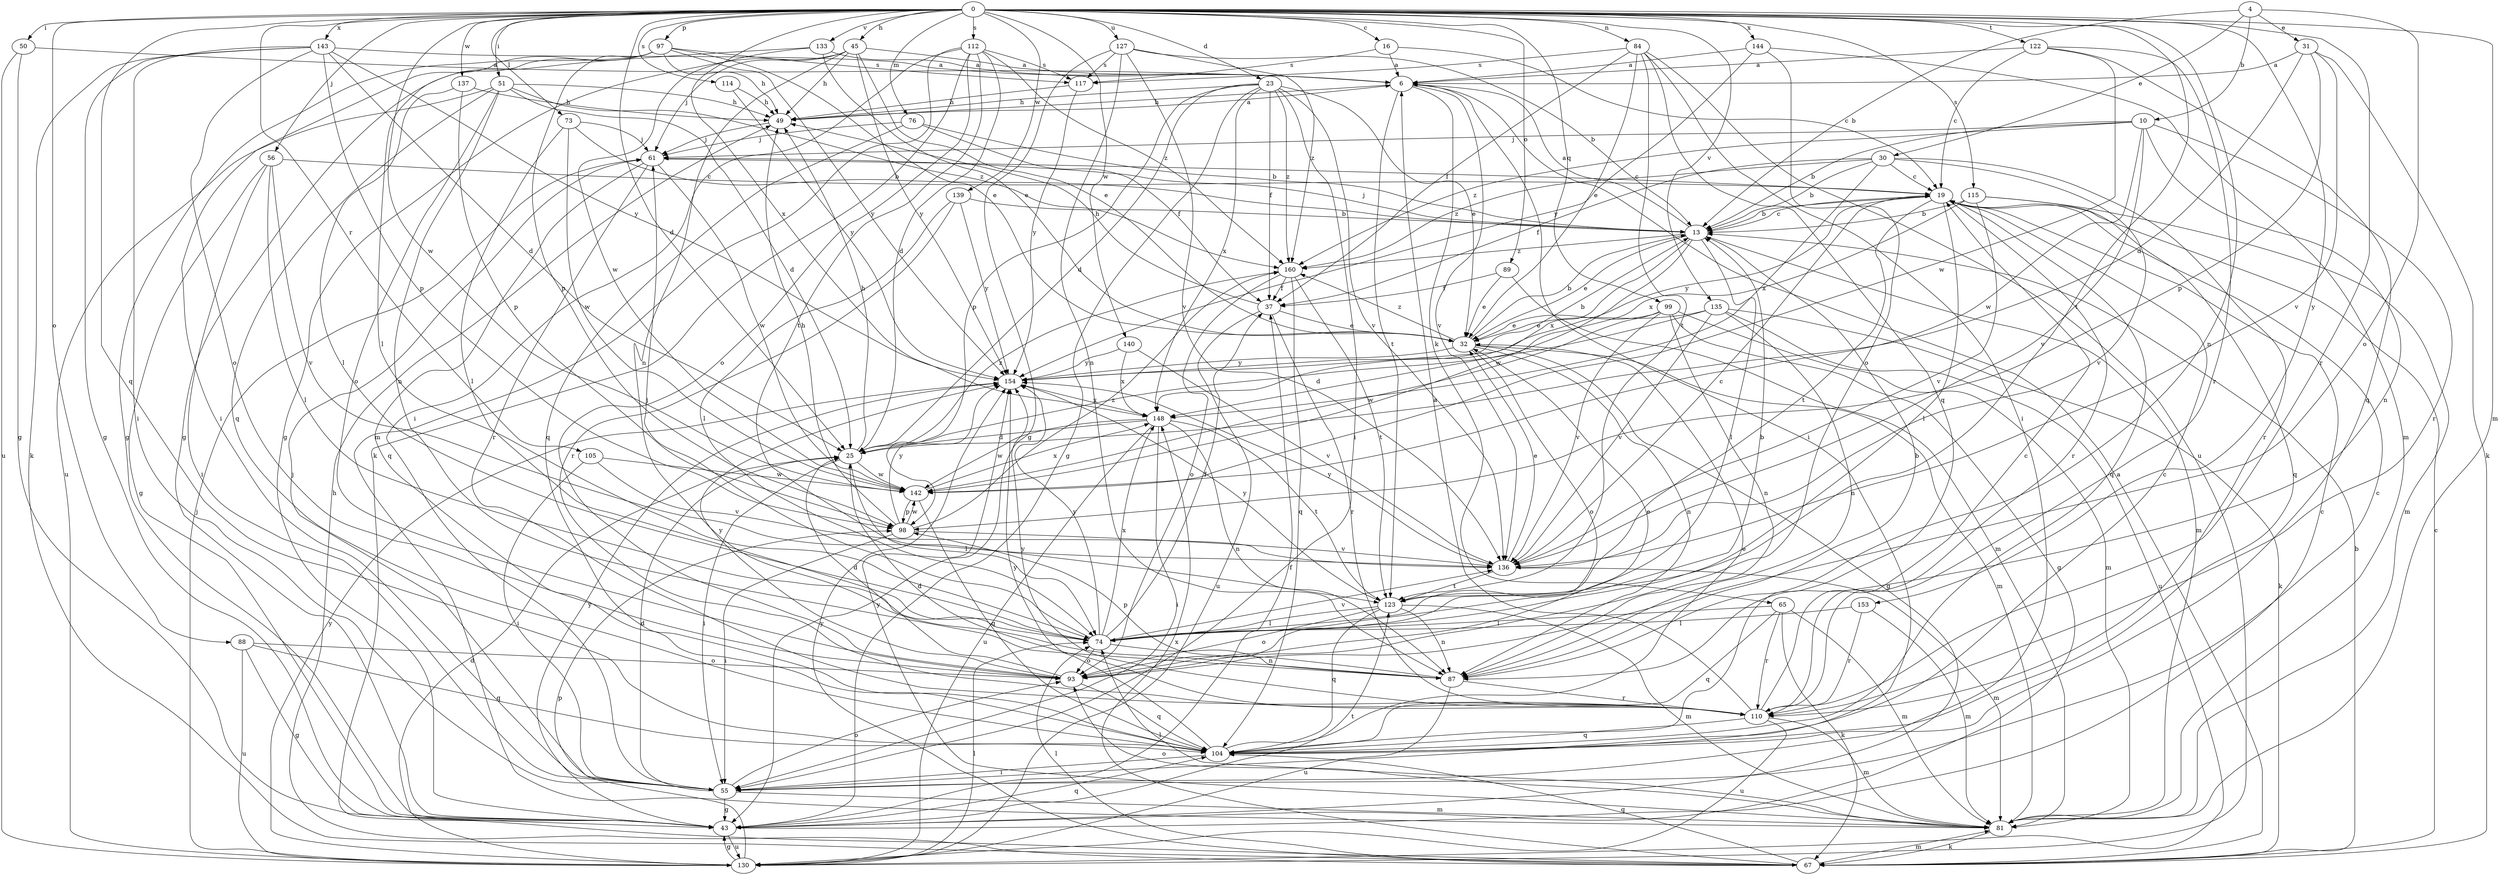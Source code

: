 strict digraph  {
0;
4;
6;
10;
13;
16;
19;
23;
25;
30;
31;
32;
37;
43;
45;
49;
50;
51;
55;
56;
61;
65;
67;
73;
74;
76;
81;
84;
87;
88;
89;
93;
97;
98;
99;
104;
105;
110;
112;
114;
115;
117;
122;
123;
127;
130;
133;
135;
136;
137;
139;
140;
142;
143;
144;
148;
153;
154;
160;
0 -> 16  [label=c];
0 -> 23  [label=d];
0 -> 25  [label=d];
0 -> 45  [label=h];
0 -> 50  [label=i];
0 -> 51  [label=i];
0 -> 56  [label=j];
0 -> 73  [label=l];
0 -> 76  [label=m];
0 -> 81  [label=m];
0 -> 84  [label=n];
0 -> 87  [label=n];
0 -> 88  [label=o];
0 -> 89  [label=o];
0 -> 97  [label=p];
0 -> 99  [label=q];
0 -> 104  [label=q];
0 -> 105  [label=r];
0 -> 110  [label=r];
0 -> 112  [label=s];
0 -> 114  [label=s];
0 -> 115  [label=s];
0 -> 122  [label=t];
0 -> 123  [label=t];
0 -> 127  [label=u];
0 -> 133  [label=v];
0 -> 135  [label=v];
0 -> 137  [label=w];
0 -> 139  [label=w];
0 -> 140  [label=w];
0 -> 142  [label=w];
0 -> 143  [label=x];
0 -> 144  [label=x];
0 -> 148  [label=x];
0 -> 153  [label=y];
4 -> 10  [label=b];
4 -> 13  [label=b];
4 -> 30  [label=e];
4 -> 31  [label=e];
4 -> 93  [label=o];
6 -> 49  [label=h];
6 -> 55  [label=i];
6 -> 65  [label=k];
6 -> 123  [label=t];
6 -> 136  [label=v];
10 -> 13  [label=b];
10 -> 61  [label=j];
10 -> 87  [label=n];
10 -> 110  [label=r];
10 -> 136  [label=v];
10 -> 142  [label=w];
10 -> 160  [label=z];
13 -> 6  [label=a];
13 -> 19  [label=c];
13 -> 32  [label=e];
13 -> 61  [label=j];
13 -> 74  [label=l];
13 -> 81  [label=m];
13 -> 142  [label=w];
13 -> 148  [label=x];
13 -> 160  [label=z];
16 -> 6  [label=a];
16 -> 19  [label=c];
16 -> 117  [label=s];
19 -> 13  [label=b];
19 -> 74  [label=l];
19 -> 104  [label=q];
19 -> 110  [label=r];
19 -> 123  [label=t];
19 -> 154  [label=y];
23 -> 25  [label=d];
23 -> 32  [label=e];
23 -> 37  [label=f];
23 -> 43  [label=g];
23 -> 49  [label=h];
23 -> 55  [label=i];
23 -> 98  [label=p];
23 -> 136  [label=v];
23 -> 148  [label=x];
23 -> 160  [label=z];
25 -> 49  [label=h];
25 -> 55  [label=i];
25 -> 74  [label=l];
25 -> 142  [label=w];
25 -> 160  [label=z];
30 -> 13  [label=b];
30 -> 19  [label=c];
30 -> 37  [label=f];
30 -> 110  [label=r];
30 -> 136  [label=v];
30 -> 148  [label=x];
30 -> 160  [label=z];
31 -> 6  [label=a];
31 -> 25  [label=d];
31 -> 67  [label=k];
31 -> 98  [label=p];
31 -> 136  [label=v];
32 -> 13  [label=b];
32 -> 43  [label=g];
32 -> 81  [label=m];
32 -> 87  [label=n];
32 -> 93  [label=o];
32 -> 154  [label=y];
32 -> 160  [label=z];
37 -> 32  [label=e];
37 -> 49  [label=h];
37 -> 110  [label=r];
37 -> 130  [label=u];
43 -> 19  [label=c];
43 -> 37  [label=f];
43 -> 104  [label=q];
43 -> 123  [label=t];
43 -> 130  [label=u];
43 -> 154  [label=y];
45 -> 6  [label=a];
45 -> 32  [label=e];
45 -> 43  [label=g];
45 -> 49  [label=h];
45 -> 61  [label=j];
45 -> 87  [label=n];
45 -> 154  [label=y];
49 -> 6  [label=a];
49 -> 61  [label=j];
50 -> 6  [label=a];
50 -> 43  [label=g];
50 -> 130  [label=u];
51 -> 25  [label=d];
51 -> 49  [label=h];
51 -> 87  [label=n];
51 -> 93  [label=o];
51 -> 104  [label=q];
51 -> 130  [label=u];
51 -> 160  [label=z];
55 -> 19  [label=c];
55 -> 25  [label=d];
55 -> 43  [label=g];
55 -> 61  [label=j];
55 -> 81  [label=m];
55 -> 93  [label=o];
56 -> 19  [label=c];
56 -> 43  [label=g];
56 -> 55  [label=i];
56 -> 74  [label=l];
56 -> 136  [label=v];
61 -> 19  [label=c];
61 -> 104  [label=q];
61 -> 110  [label=r];
61 -> 142  [label=w];
65 -> 67  [label=k];
65 -> 74  [label=l];
65 -> 81  [label=m];
65 -> 104  [label=q];
65 -> 110  [label=r];
67 -> 6  [label=a];
67 -> 13  [label=b];
67 -> 19  [label=c];
67 -> 49  [label=h];
67 -> 74  [label=l];
67 -> 81  [label=m];
67 -> 104  [label=q];
67 -> 148  [label=x];
67 -> 154  [label=y];
73 -> 13  [label=b];
73 -> 61  [label=j];
73 -> 74  [label=l];
73 -> 142  [label=w];
74 -> 13  [label=b];
74 -> 37  [label=f];
74 -> 61  [label=j];
74 -> 87  [label=n];
74 -> 93  [label=o];
74 -> 136  [label=v];
74 -> 148  [label=x];
74 -> 154  [label=y];
76 -> 13  [label=b];
76 -> 37  [label=f];
76 -> 61  [label=j];
76 -> 104  [label=q];
81 -> 67  [label=k];
81 -> 74  [label=l];
81 -> 93  [label=o];
81 -> 154  [label=y];
84 -> 32  [label=e];
84 -> 37  [label=f];
84 -> 55  [label=i];
84 -> 104  [label=q];
84 -> 117  [label=s];
84 -> 123  [label=t];
84 -> 130  [label=u];
87 -> 13  [label=b];
87 -> 98  [label=p];
87 -> 110  [label=r];
87 -> 130  [label=u];
88 -> 43  [label=g];
88 -> 93  [label=o];
88 -> 104  [label=q];
88 -> 130  [label=u];
89 -> 32  [label=e];
89 -> 37  [label=f];
89 -> 81  [label=m];
93 -> 25  [label=d];
93 -> 32  [label=e];
93 -> 104  [label=q];
93 -> 154  [label=y];
97 -> 32  [label=e];
97 -> 43  [label=g];
97 -> 49  [label=h];
97 -> 55  [label=i];
97 -> 74  [label=l];
97 -> 98  [label=p];
97 -> 117  [label=s];
97 -> 154  [label=y];
98 -> 49  [label=h];
98 -> 55  [label=i];
98 -> 136  [label=v];
98 -> 142  [label=w];
98 -> 154  [label=y];
98 -> 160  [label=z];
99 -> 32  [label=e];
99 -> 43  [label=g];
99 -> 81  [label=m];
99 -> 87  [label=n];
99 -> 136  [label=v];
99 -> 142  [label=w];
104 -> 19  [label=c];
104 -> 32  [label=e];
104 -> 55  [label=i];
104 -> 154  [label=y];
105 -> 55  [label=i];
105 -> 136  [label=v];
105 -> 142  [label=w];
110 -> 6  [label=a];
110 -> 19  [label=c];
110 -> 25  [label=d];
110 -> 81  [label=m];
110 -> 104  [label=q];
110 -> 130  [label=u];
110 -> 154  [label=y];
112 -> 25  [label=d];
112 -> 55  [label=i];
112 -> 67  [label=k];
112 -> 81  [label=m];
112 -> 93  [label=o];
112 -> 117  [label=s];
112 -> 123  [label=t];
112 -> 160  [label=z];
114 -> 49  [label=h];
114 -> 154  [label=y];
115 -> 13  [label=b];
115 -> 81  [label=m];
115 -> 104  [label=q];
115 -> 136  [label=v];
115 -> 148  [label=x];
117 -> 49  [label=h];
117 -> 154  [label=y];
122 -> 6  [label=a];
122 -> 19  [label=c];
122 -> 104  [label=q];
122 -> 110  [label=r];
122 -> 142  [label=w];
123 -> 74  [label=l];
123 -> 81  [label=m];
123 -> 87  [label=n];
123 -> 93  [label=o];
123 -> 104  [label=q];
123 -> 154  [label=y];
127 -> 13  [label=b];
127 -> 43  [label=g];
127 -> 87  [label=n];
127 -> 117  [label=s];
127 -> 136  [label=v];
127 -> 160  [label=z];
130 -> 25  [label=d];
130 -> 43  [label=g];
130 -> 61  [label=j];
130 -> 74  [label=l];
130 -> 98  [label=p];
130 -> 154  [label=y];
133 -> 6  [label=a];
133 -> 32  [label=e];
133 -> 43  [label=g];
133 -> 142  [label=w];
135 -> 25  [label=d];
135 -> 32  [label=e];
135 -> 67  [label=k];
135 -> 87  [label=n];
135 -> 130  [label=u];
135 -> 136  [label=v];
136 -> 19  [label=c];
136 -> 32  [label=e];
136 -> 81  [label=m];
136 -> 123  [label=t];
136 -> 154  [label=y];
137 -> 49  [label=h];
137 -> 74  [label=l];
137 -> 98  [label=p];
139 -> 13  [label=b];
139 -> 74  [label=l];
139 -> 110  [label=r];
139 -> 154  [label=y];
140 -> 136  [label=v];
140 -> 148  [label=x];
140 -> 154  [label=y];
142 -> 98  [label=p];
142 -> 104  [label=q];
142 -> 148  [label=x];
143 -> 6  [label=a];
143 -> 25  [label=d];
143 -> 43  [label=g];
143 -> 55  [label=i];
143 -> 67  [label=k];
143 -> 93  [label=o];
143 -> 98  [label=p];
143 -> 154  [label=y];
144 -> 6  [label=a];
144 -> 81  [label=m];
144 -> 93  [label=o];
144 -> 154  [label=y];
148 -> 25  [label=d];
148 -> 55  [label=i];
148 -> 87  [label=n];
148 -> 123  [label=t];
148 -> 130  [label=u];
148 -> 142  [label=w];
153 -> 74  [label=l];
153 -> 81  [label=m];
153 -> 110  [label=r];
154 -> 13  [label=b];
154 -> 148  [label=x];
160 -> 37  [label=f];
160 -> 93  [label=o];
160 -> 104  [label=q];
160 -> 123  [label=t];
}
